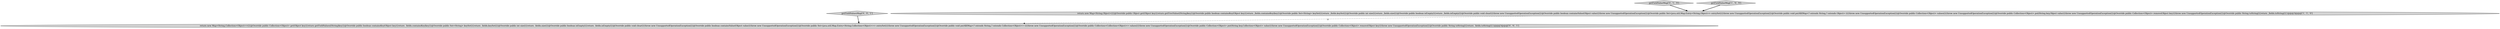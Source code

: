 digraph {
3 [style = filled, label = "return new Map<String,Collection<Object>>(){@Override public Collection<Object> get(Object key){return getFieldValues((String)key)}@Override public boolean containsKey(Object key){return _fields.containsKey(key)}@Override public Set<String> keySet(){return _fields.keySet()}@Override public int size(){return _fields.size()}@Override public boolean isEmpty(){return _fields.isEmpty()}@Override public void clear(){throw new UnsupportedOperationException()}@Override public boolean containsValue(Object value){throw new UnsupportedOperationException()}@Override public Set<java.util.Map.Entry<String,Collection<Object>>> entrySet(){throw new UnsupportedOperationException()}@Override public void putAll(Map<? extends String,? extends Collection<Object>> t){throw new UnsupportedOperationException()}@Override public Collection<Collection<Object>> values(){throw new UnsupportedOperationException()}@Override public Collection<Object> put(String key,Collection<Object> value){throw new UnsupportedOperationException()}@Override public Collection<Object> remove(Object key){throw new UnsupportedOperationException()}@Override public String toString(){return _fields.toString()}}@@@3@@@['0', '0', '1']", fillcolor = lightgray, shape = ellipse image = "AAA0AAABBB3BBB"];
2 [style = filled, label = "getFieldValueMap['0', '1', '0']", fillcolor = lightgray, shape = diamond image = "AAA0AAABBB2BBB"];
0 [style = filled, label = "getFieldValueMap['1', '0', '0']", fillcolor = lightgray, shape = diamond image = "AAA0AAABBB1BBB"];
4 [style = filled, label = "getFieldValuesMap['0', '0', '1']", fillcolor = lightgray, shape = diamond image = "AAA0AAABBB3BBB"];
1 [style = filled, label = "return new Map<String,Object>(){@Override public Object get(Object key){return getFirstValue((String)key)}@Override public boolean containsKey(Object key){return _fields.containsKey(key)}@Override public Set<String> keySet(){return _fields.keySet()}@Override public int size(){return _fields.size()}@Override public boolean isEmpty(){return _fields.isEmpty()}@Override public void clear(){throw new UnsupportedOperationException()}@Override public boolean containsValue(Object value){throw new UnsupportedOperationException()}@Override public Set<java.util.Map.Entry<String,Object>> entrySet(){throw new UnsupportedOperationException()}@Override public void putAll(Map<? extends String,? extends Object> t){throw new UnsupportedOperationException()}@Override public Collection<Object> values(){throw new UnsupportedOperationException()}@Override public Collection<Object> put(String key,Object value){throw new UnsupportedOperationException()}@Override public Collection<Object> remove(Object key){throw new UnsupportedOperationException()}@Override public String toString(){return _fields.toString()}}@@@3@@@['1', '1', '0']", fillcolor = lightgray, shape = ellipse image = "AAA0AAABBB1BBB"];
1->3 [style = dashed, label="0"];
4->3 [style = bold, label=""];
2->1 [style = bold, label=""];
0->1 [style = bold, label=""];
}
